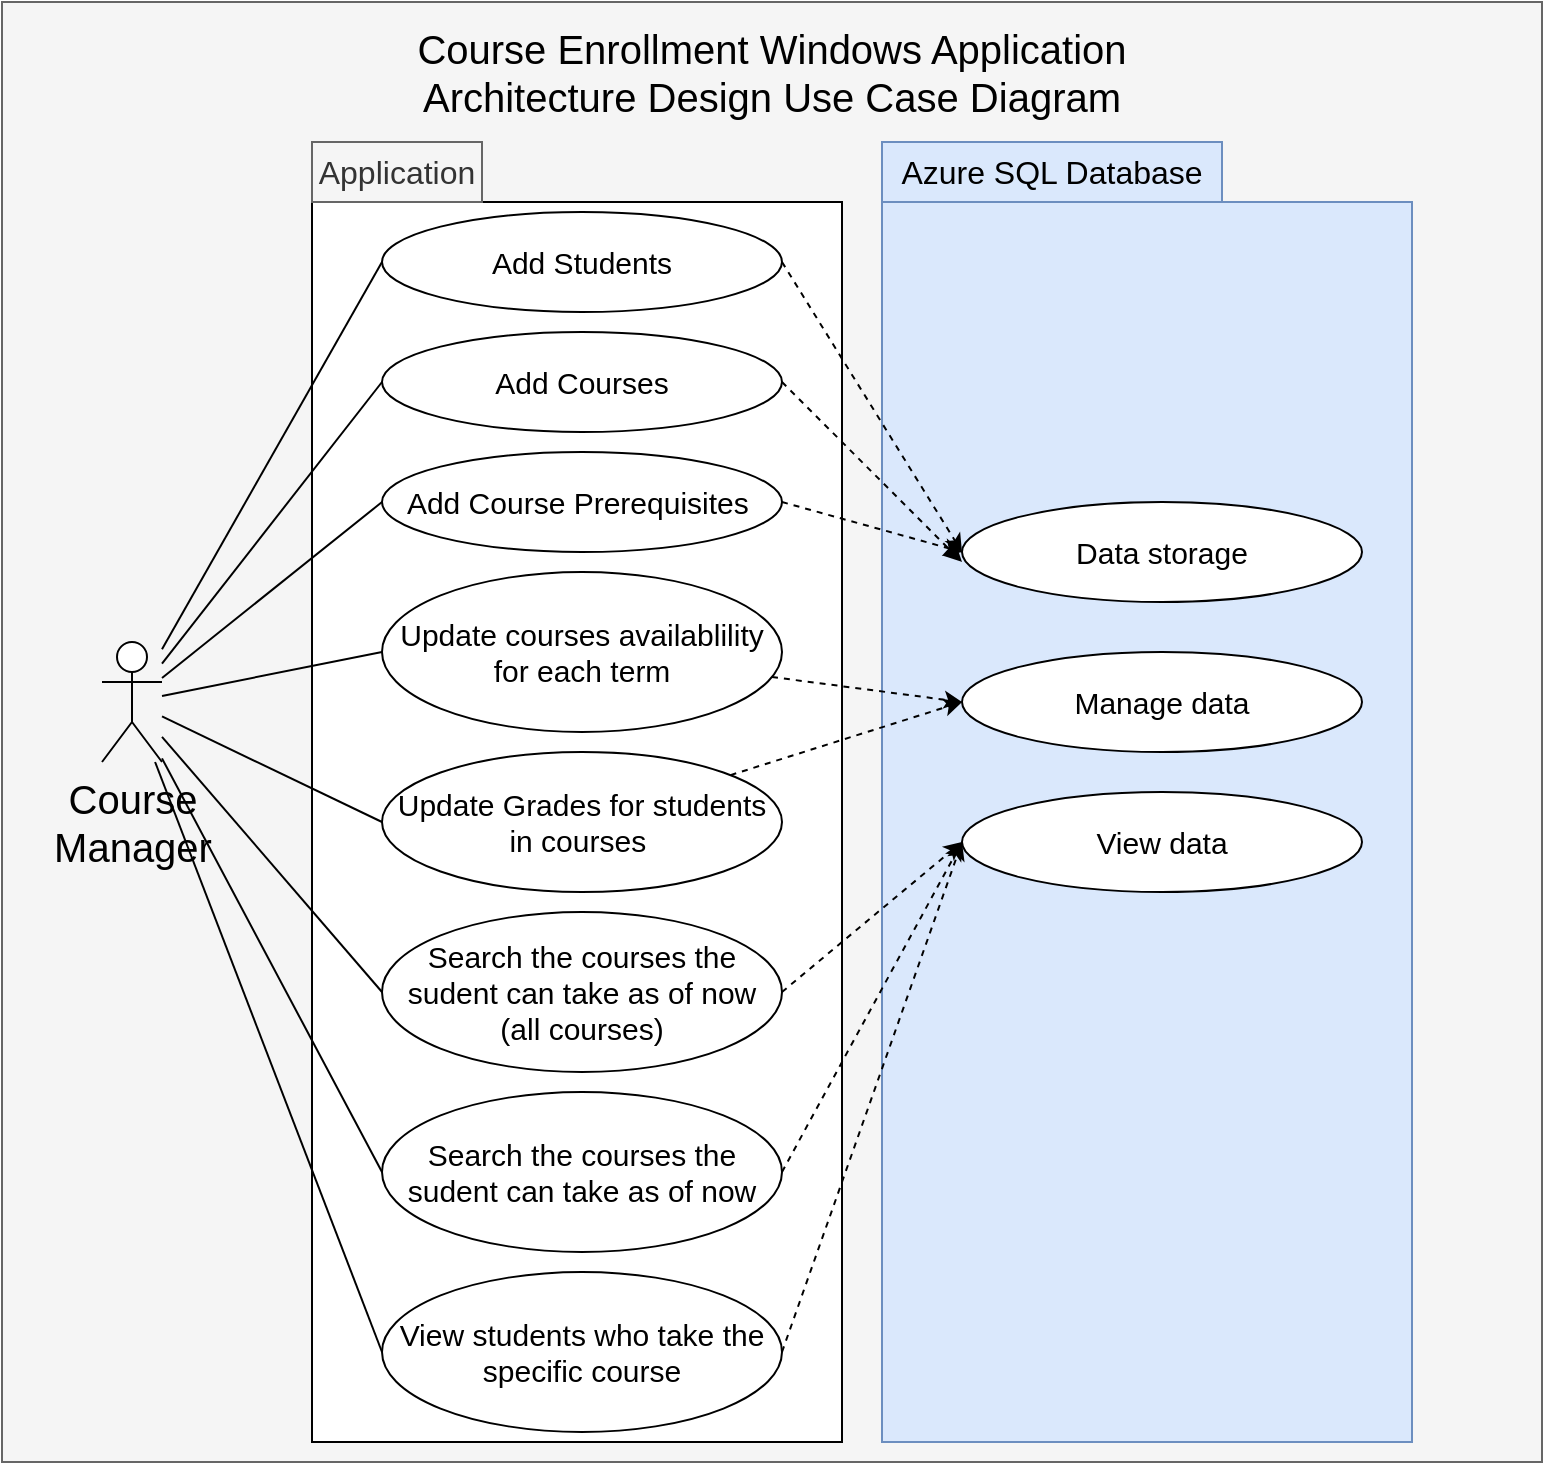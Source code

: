 <mxfile version="17.2.4" type="device"><diagram id="pmnt8M1Wtktwgu7otKr9" name="Page-1"><mxGraphModel dx="1102" dy="756" grid="1" gridSize="10" guides="1" tooltips="1" connect="1" arrows="1" fold="1" page="1" pageScale="1" pageWidth="827" pageHeight="1169" math="0" shadow="0"><root><mxCell id="0"/><mxCell id="1" parent="0"/><mxCell id="LwsW_b9yzk86GNm_eu6q-1" value="" style="rounded=0;whiteSpace=wrap;html=1;fillColor=#f5f5f5;fontColor=#333333;strokeColor=#666666;" parent="1" vertex="1"><mxGeometry x="110" y="60" width="770" height="730" as="geometry"/></mxCell><mxCell id="LwsW_b9yzk86GNm_eu6q-2" value="" style="rounded=0;whiteSpace=wrap;html=1;" parent="1" vertex="1"><mxGeometry x="265" y="160" width="265" height="620" as="geometry"/></mxCell><mxCell id="LwsW_b9yzk86GNm_eu6q-3" value="Course Enrollment Windows Application Architecture Design Use Case Diagram" style="text;html=1;strokeColor=none;fillColor=none;align=center;verticalAlign=middle;whiteSpace=wrap;rounded=0;fontSize=20;" parent="1" vertex="1"><mxGeometry x="305" y="60" width="380" height="70" as="geometry"/></mxCell><mxCell id="LwsW_b9yzk86GNm_eu6q-11" style="rounded=0;orthogonalLoop=1;jettySize=auto;html=1;entryX=0;entryY=0.5;entryDx=0;entryDy=0;fontSize=18;endArrow=none;endFill=0;" parent="1" source="LwsW_b9yzk86GNm_eu6q-4" target="LwsW_b9yzk86GNm_eu6q-7" edge="1"><mxGeometry relative="1" as="geometry"/></mxCell><mxCell id="LwsW_b9yzk86GNm_eu6q-12" style="edgeStyle=none;rounded=0;orthogonalLoop=1;jettySize=auto;html=1;entryX=0;entryY=0.5;entryDx=0;entryDy=0;fontSize=18;endArrow=none;endFill=0;" parent="1" source="LwsW_b9yzk86GNm_eu6q-4" target="LwsW_b9yzk86GNm_eu6q-8" edge="1"><mxGeometry relative="1" as="geometry"/></mxCell><mxCell id="LwsW_b9yzk86GNm_eu6q-13" style="edgeStyle=none;rounded=0;orthogonalLoop=1;jettySize=auto;html=1;entryX=0;entryY=0.5;entryDx=0;entryDy=0;fontSize=18;endArrow=none;endFill=0;" parent="1" source="LwsW_b9yzk86GNm_eu6q-4" target="LwsW_b9yzk86GNm_eu6q-9" edge="1"><mxGeometry relative="1" as="geometry"/></mxCell><mxCell id="LwsW_b9yzk86GNm_eu6q-14" style="edgeStyle=none;rounded=0;orthogonalLoop=1;jettySize=auto;html=1;entryX=0;entryY=0.5;entryDx=0;entryDy=0;fontSize=18;endArrow=none;endFill=0;" parent="1" source="LwsW_b9yzk86GNm_eu6q-4" target="LwsW_b9yzk86GNm_eu6q-10" edge="1"><mxGeometry relative="1" as="geometry"/></mxCell><mxCell id="-Z6APRkXL1z-Luc6uWJl-1" style="rounded=0;orthogonalLoop=1;jettySize=auto;html=1;entryX=0;entryY=0.5;entryDx=0;entryDy=0;endArrow=none;endFill=0;" parent="1" source="LwsW_b9yzk86GNm_eu6q-4" target="LwsW_b9yzk86GNm_eu6q-16" edge="1"><mxGeometry relative="1" as="geometry"/></mxCell><mxCell id="-Z6APRkXL1z-Luc6uWJl-2" style="edgeStyle=none;rounded=0;orthogonalLoop=1;jettySize=auto;html=1;entryX=0;entryY=0.5;entryDx=0;entryDy=0;endArrow=none;endFill=0;" parent="1" source="LwsW_b9yzk86GNm_eu6q-4" target="LwsW_b9yzk86GNm_eu6q-17" edge="1"><mxGeometry relative="1" as="geometry"/></mxCell><mxCell id="-Z6APRkXL1z-Luc6uWJl-4" style="edgeStyle=none;rounded=0;orthogonalLoop=1;jettySize=auto;html=1;entryX=0;entryY=0.5;entryDx=0;entryDy=0;endArrow=none;endFill=0;" parent="1" source="LwsW_b9yzk86GNm_eu6q-4" target="-Z6APRkXL1z-Luc6uWJl-3" edge="1"><mxGeometry relative="1" as="geometry"/></mxCell><mxCell id="LwsW_b9yzk86GNm_eu6q-4" value="Course &lt;br&gt;Manager" style="shape=umlActor;verticalLabelPosition=bottom;verticalAlign=top;html=1;outlineConnect=0;fontSize=20;" parent="1" vertex="1"><mxGeometry x="160" y="380" width="30" height="60" as="geometry"/></mxCell><mxCell id="LwsW_b9yzk86GNm_eu6q-5" value="Add Students" style="ellipse;whiteSpace=wrap;html=1;fontSize=15;" parent="1" vertex="1"><mxGeometry x="300" y="165" width="200" height="50" as="geometry"/></mxCell><mxCell id="LwsW_b9yzk86GNm_eu6q-6" value="" style="endArrow=none;html=1;rounded=0;fontSize=20;entryX=0;entryY=0.5;entryDx=0;entryDy=0;" parent="1" source="LwsW_b9yzk86GNm_eu6q-4" target="LwsW_b9yzk86GNm_eu6q-5" edge="1"><mxGeometry width="50" height="50" relative="1" as="geometry"><mxPoint x="450" y="450" as="sourcePoint"/><mxPoint x="500" y="400" as="targetPoint"/></mxGeometry></mxCell><mxCell id="LwsW_b9yzk86GNm_eu6q-7" value="Add Courses" style="ellipse;whiteSpace=wrap;html=1;fontSize=15;" parent="1" vertex="1"><mxGeometry x="300" y="225" width="200" height="50" as="geometry"/></mxCell><mxCell id="LwsW_b9yzk86GNm_eu6q-8" value="Add Course Prerequisites&amp;nbsp;" style="ellipse;whiteSpace=wrap;html=1;fontSize=15;" parent="1" vertex="1"><mxGeometry x="300" y="285" width="200" height="50" as="geometry"/></mxCell><mxCell id="LwsW_b9yzk86GNm_eu6q-9" value="&lt;font style=&quot;font-size: 15px;&quot;&gt;Update courses availablility for each term&lt;/font&gt;" style="ellipse;whiteSpace=wrap;html=1;fontSize=15;" parent="1" vertex="1"><mxGeometry x="300" y="345" width="200" height="80" as="geometry"/></mxCell><mxCell id="LwsW_b9yzk86GNm_eu6q-10" value="&lt;font style=&quot;font-size: 15px;&quot;&gt;Update Grades for students in courses&amp;nbsp;&lt;/font&gt;" style="ellipse;whiteSpace=wrap;html=1;fontSize=15;" parent="1" vertex="1"><mxGeometry x="300" y="435" width="200" height="70" as="geometry"/></mxCell><mxCell id="yGCvJ0KIf4FBlYmgOCQu-5" value="" style="rounded=0;whiteSpace=wrap;html=1;fillColor=#dae8fc;strokeColor=#6c8ebf;" vertex="1" parent="1"><mxGeometry x="550" y="160" width="265" height="620" as="geometry"/></mxCell><mxCell id="yGCvJ0KIf4FBlYmgOCQu-16" style="edgeStyle=none;rounded=0;orthogonalLoop=1;jettySize=auto;html=1;entryX=0;entryY=0.5;entryDx=0;entryDy=0;dashed=1;fontSize=16;exitX=1;exitY=0.5;exitDx=0;exitDy=0;" edge="1" parent="1" source="LwsW_b9yzk86GNm_eu6q-16" target="yGCvJ0KIf4FBlYmgOCQu-15"><mxGeometry relative="1" as="geometry"/></mxCell><mxCell id="LwsW_b9yzk86GNm_eu6q-16" value="&lt;font style=&quot;font-size: 15px&quot;&gt;Search the courses the sudent can take as of now (all courses)&lt;/font&gt;" style="ellipse;whiteSpace=wrap;html=1;fontSize=15;" parent="1" vertex="1"><mxGeometry x="300" y="515" width="200" height="80" as="geometry"/></mxCell><mxCell id="yGCvJ0KIf4FBlYmgOCQu-17" style="edgeStyle=none;rounded=0;orthogonalLoop=1;jettySize=auto;html=1;entryX=0;entryY=0.5;entryDx=0;entryDy=0;dashed=1;fontSize=16;exitX=1;exitY=0.5;exitDx=0;exitDy=0;" edge="1" parent="1" source="LwsW_b9yzk86GNm_eu6q-17" target="yGCvJ0KIf4FBlYmgOCQu-15"><mxGeometry relative="1" as="geometry"/></mxCell><mxCell id="LwsW_b9yzk86GNm_eu6q-17" value="&lt;font style=&quot;font-size: 15px;&quot;&gt;Search the courses the sudent can take as of now&lt;/font&gt;" style="ellipse;whiteSpace=wrap;html=1;fontSize=15;" parent="1" vertex="1"><mxGeometry x="300" y="605" width="200" height="80" as="geometry"/></mxCell><mxCell id="yGCvJ0KIf4FBlYmgOCQu-18" style="edgeStyle=none;rounded=0;orthogonalLoop=1;jettySize=auto;html=1;entryX=0;entryY=0.5;entryDx=0;entryDy=0;dashed=1;fontSize=16;exitX=1;exitY=0.5;exitDx=0;exitDy=0;" edge="1" parent="1" source="-Z6APRkXL1z-Luc6uWJl-3" target="yGCvJ0KIf4FBlYmgOCQu-15"><mxGeometry relative="1" as="geometry"/></mxCell><mxCell id="-Z6APRkXL1z-Luc6uWJl-3" value="&lt;font style=&quot;font-size: 15px&quot;&gt;View students who take the specific course&lt;/font&gt;" style="ellipse;whiteSpace=wrap;html=1;fontSize=15;" parent="1" vertex="1"><mxGeometry x="300" y="695" width="200" height="80" as="geometry"/></mxCell><mxCell id="yGCvJ0KIf4FBlYmgOCQu-4" value="Application" style="text;html=1;align=center;verticalAlign=middle;whiteSpace=wrap;rounded=0;fontSize=16;fillColor=#f5f5f5;fontColor=#333333;strokeColor=#666666;" vertex="1" parent="1"><mxGeometry x="265" y="130" width="85" height="30" as="geometry"/></mxCell><mxCell id="yGCvJ0KIf4FBlYmgOCQu-6" value="Azure SQL Database" style="text;html=1;strokeColor=#6c8ebf;fillColor=#dae8fc;align=center;verticalAlign=middle;whiteSpace=wrap;rounded=0;fontSize=16;" vertex="1" parent="1"><mxGeometry x="550" y="130" width="170" height="30" as="geometry"/></mxCell><mxCell id="yGCvJ0KIf4FBlYmgOCQu-7" value="Data storage" style="ellipse;whiteSpace=wrap;html=1;fontSize=15;" vertex="1" parent="1"><mxGeometry x="590" y="310" width="200" height="50" as="geometry"/></mxCell><mxCell id="yGCvJ0KIf4FBlYmgOCQu-8" value="Manage data" style="ellipse;whiteSpace=wrap;html=1;fontSize=15;" vertex="1" parent="1"><mxGeometry x="590" y="385" width="200" height="50" as="geometry"/></mxCell><mxCell id="yGCvJ0KIf4FBlYmgOCQu-9" style="rounded=0;orthogonalLoop=1;jettySize=auto;html=1;entryX=0;entryY=0.5;entryDx=0;entryDy=0;fontSize=16;dashed=1;exitX=1;exitY=0.5;exitDx=0;exitDy=0;" edge="1" parent="1" source="LwsW_b9yzk86GNm_eu6q-5" target="yGCvJ0KIf4FBlYmgOCQu-7"><mxGeometry relative="1" as="geometry"/></mxCell><mxCell id="yGCvJ0KIf4FBlYmgOCQu-10" style="edgeStyle=none;rounded=0;orthogonalLoop=1;jettySize=auto;html=1;exitX=1;exitY=0.5;exitDx=0;exitDy=0;dashed=1;fontSize=16;" edge="1" parent="1" source="LwsW_b9yzk86GNm_eu6q-7"><mxGeometry relative="1" as="geometry"><mxPoint x="590" y="340" as="targetPoint"/></mxGeometry></mxCell><mxCell id="yGCvJ0KIf4FBlYmgOCQu-12" style="edgeStyle=none;rounded=0;orthogonalLoop=1;jettySize=auto;html=1;entryX=0;entryY=0.5;entryDx=0;entryDy=0;dashed=1;fontSize=16;" edge="1" parent="1" source="LwsW_b9yzk86GNm_eu6q-9" target="yGCvJ0KIf4FBlYmgOCQu-8"><mxGeometry relative="1" as="geometry"/></mxCell><mxCell id="yGCvJ0KIf4FBlYmgOCQu-13" style="edgeStyle=none;rounded=0;orthogonalLoop=1;jettySize=auto;html=1;entryX=0;entryY=0.5;entryDx=0;entryDy=0;dashed=1;fontSize=16;" edge="1" parent="1" source="LwsW_b9yzk86GNm_eu6q-10" target="yGCvJ0KIf4FBlYmgOCQu-8"><mxGeometry relative="1" as="geometry"/></mxCell><mxCell id="yGCvJ0KIf4FBlYmgOCQu-11" style="edgeStyle=none;rounded=0;orthogonalLoop=1;jettySize=auto;html=1;exitX=1;exitY=0.5;exitDx=0;exitDy=0;entryX=0;entryY=0.5;entryDx=0;entryDy=0;dashed=1;fontSize=16;" edge="1" parent="1" source="LwsW_b9yzk86GNm_eu6q-8" target="yGCvJ0KIf4FBlYmgOCQu-7"><mxGeometry relative="1" as="geometry"/></mxCell><mxCell id="yGCvJ0KIf4FBlYmgOCQu-15" value="View data" style="ellipse;whiteSpace=wrap;html=1;fontSize=15;" vertex="1" parent="1"><mxGeometry x="590" y="455" width="200" height="50" as="geometry"/></mxCell></root></mxGraphModel></diagram></mxfile>